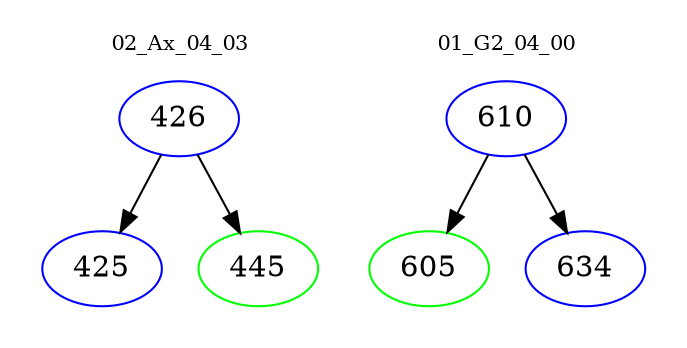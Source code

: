 digraph{
subgraph cluster_0 {
color = white
label = "02_Ax_04_03";
fontsize=10;
T0_426 [label="426", color="blue"]
T0_426 -> T0_425 [color="black"]
T0_425 [label="425", color="blue"]
T0_426 -> T0_445 [color="black"]
T0_445 [label="445", color="green"]
}
subgraph cluster_1 {
color = white
label = "01_G2_04_00";
fontsize=10;
T1_610 [label="610", color="blue"]
T1_610 -> T1_605 [color="black"]
T1_605 [label="605", color="green"]
T1_610 -> T1_634 [color="black"]
T1_634 [label="634", color="blue"]
}
}
